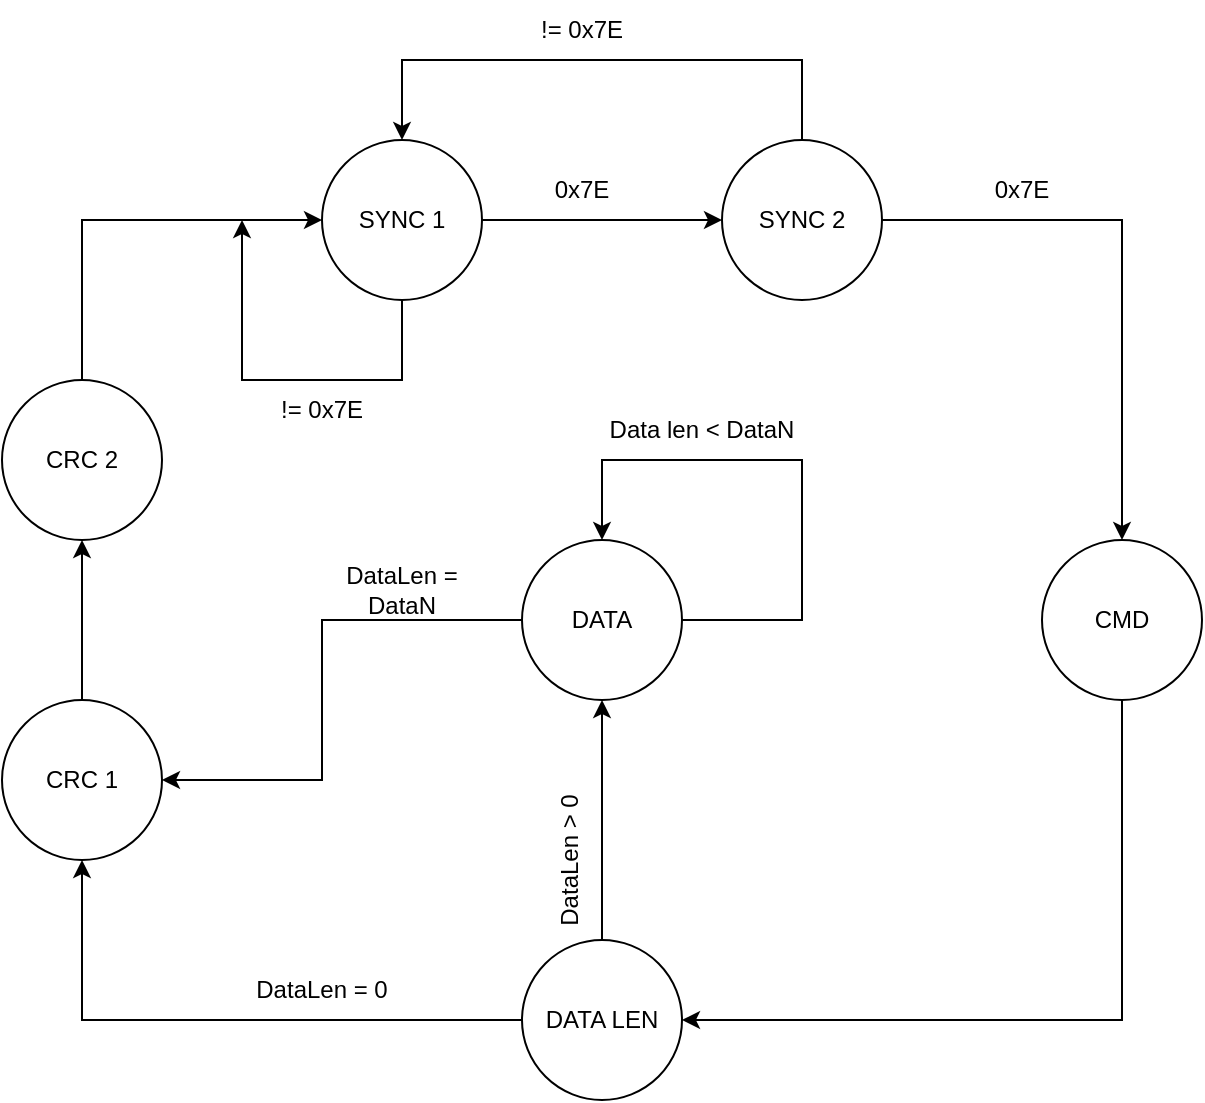 <mxfile version="25.0.1">
  <diagram name="Page-1" id="L6gcFaQSz6qqalyhO6I1">
    <mxGraphModel dx="850" dy="627" grid="0" gridSize="10" guides="1" tooltips="1" connect="1" arrows="1" fold="1" page="1" pageScale="1" pageWidth="827" pageHeight="1169" math="0" shadow="0">
      <root>
        <mxCell id="0" />
        <mxCell id="1" parent="0" />
        <mxCell id="jgJzkIfAmmg5Dk7KZ_Ac-51" style="edgeStyle=orthogonalEdgeStyle;rounded=0;orthogonalLoop=1;jettySize=auto;html=1;exitX=1;exitY=0.5;exitDx=0;exitDy=0;entryX=0;entryY=0.5;entryDx=0;entryDy=0;" edge="1" parent="1" source="jgJzkIfAmmg5Dk7KZ_Ac-21" target="jgJzkIfAmmg5Dk7KZ_Ac-22">
          <mxGeometry relative="1" as="geometry" />
        </mxCell>
        <mxCell id="jgJzkIfAmmg5Dk7KZ_Ac-67" style="edgeStyle=orthogonalEdgeStyle;rounded=0;orthogonalLoop=1;jettySize=auto;html=1;exitX=0.5;exitY=1;exitDx=0;exitDy=0;" edge="1" parent="1" source="jgJzkIfAmmg5Dk7KZ_Ac-21">
          <mxGeometry relative="1" as="geometry">
            <mxPoint x="200" y="200" as="targetPoint" />
            <Array as="points">
              <mxPoint x="280" y="280" />
              <mxPoint x="200" y="280" />
            </Array>
          </mxGeometry>
        </mxCell>
        <mxCell id="jgJzkIfAmmg5Dk7KZ_Ac-21" value="SYNC 1" style="ellipse;whiteSpace=wrap;html=1;aspect=fixed;" vertex="1" parent="1">
          <mxGeometry x="240" y="160" width="80" height="80" as="geometry" />
        </mxCell>
        <mxCell id="jgJzkIfAmmg5Dk7KZ_Ac-29" style="edgeStyle=orthogonalEdgeStyle;rounded=0;orthogonalLoop=1;jettySize=auto;html=1;exitX=1;exitY=0.5;exitDx=0;exitDy=0;entryX=0.5;entryY=0;entryDx=0;entryDy=0;" edge="1" parent="1" source="jgJzkIfAmmg5Dk7KZ_Ac-22" target="jgJzkIfAmmg5Dk7KZ_Ac-23">
          <mxGeometry relative="1" as="geometry" />
        </mxCell>
        <mxCell id="jgJzkIfAmmg5Dk7KZ_Ac-58" style="edgeStyle=orthogonalEdgeStyle;rounded=0;orthogonalLoop=1;jettySize=auto;html=1;exitX=0.5;exitY=0;exitDx=0;exitDy=0;entryX=0.5;entryY=0;entryDx=0;entryDy=0;" edge="1" parent="1" source="jgJzkIfAmmg5Dk7KZ_Ac-22" target="jgJzkIfAmmg5Dk7KZ_Ac-21">
          <mxGeometry relative="1" as="geometry">
            <Array as="points">
              <mxPoint x="480" y="120" />
              <mxPoint x="280" y="120" />
            </Array>
          </mxGeometry>
        </mxCell>
        <mxCell id="jgJzkIfAmmg5Dk7KZ_Ac-22" value="SYNC 2" style="ellipse;whiteSpace=wrap;html=1;aspect=fixed;" vertex="1" parent="1">
          <mxGeometry x="440" y="160" width="80" height="80" as="geometry" />
        </mxCell>
        <mxCell id="jgJzkIfAmmg5Dk7KZ_Ac-50" style="edgeStyle=orthogonalEdgeStyle;rounded=0;orthogonalLoop=1;jettySize=auto;html=1;exitX=0.5;exitY=1;exitDx=0;exitDy=0;entryX=1;entryY=0.5;entryDx=0;entryDy=0;" edge="1" parent="1" source="jgJzkIfAmmg5Dk7KZ_Ac-23" target="jgJzkIfAmmg5Dk7KZ_Ac-27">
          <mxGeometry relative="1" as="geometry" />
        </mxCell>
        <mxCell id="jgJzkIfAmmg5Dk7KZ_Ac-23" value="CMD" style="ellipse;whiteSpace=wrap;html=1;aspect=fixed;" vertex="1" parent="1">
          <mxGeometry x="600" y="360" width="80" height="80" as="geometry" />
        </mxCell>
        <mxCell id="jgJzkIfAmmg5Dk7KZ_Ac-57" style="edgeStyle=orthogonalEdgeStyle;rounded=0;orthogonalLoop=1;jettySize=auto;html=1;exitX=0;exitY=0.5;exitDx=0;exitDy=0;entryX=1;entryY=0.5;entryDx=0;entryDy=0;" edge="1" parent="1" source="jgJzkIfAmmg5Dk7KZ_Ac-24" target="jgJzkIfAmmg5Dk7KZ_Ac-25">
          <mxGeometry relative="1" as="geometry">
            <Array as="points">
              <mxPoint x="240" y="400" />
              <mxPoint x="240" y="480" />
            </Array>
          </mxGeometry>
        </mxCell>
        <mxCell id="jgJzkIfAmmg5Dk7KZ_Ac-24" value="DATA" style="ellipse;whiteSpace=wrap;html=1;aspect=fixed;" vertex="1" parent="1">
          <mxGeometry x="340" y="360" width="80" height="80" as="geometry" />
        </mxCell>
        <mxCell id="jgJzkIfAmmg5Dk7KZ_Ac-33" style="edgeStyle=orthogonalEdgeStyle;rounded=0;orthogonalLoop=1;jettySize=auto;html=1;exitX=0.5;exitY=0;exitDx=0;exitDy=0;entryX=0.5;entryY=1;entryDx=0;entryDy=0;" edge="1" parent="1" source="jgJzkIfAmmg5Dk7KZ_Ac-25" target="jgJzkIfAmmg5Dk7KZ_Ac-26">
          <mxGeometry relative="1" as="geometry" />
        </mxCell>
        <mxCell id="jgJzkIfAmmg5Dk7KZ_Ac-25" value="CRC 1" style="ellipse;whiteSpace=wrap;html=1;aspect=fixed;" vertex="1" parent="1">
          <mxGeometry x="80" y="440" width="80" height="80" as="geometry" />
        </mxCell>
        <mxCell id="jgJzkIfAmmg5Dk7KZ_Ac-54" style="edgeStyle=orthogonalEdgeStyle;rounded=0;orthogonalLoop=1;jettySize=auto;html=1;exitX=0.5;exitY=0;exitDx=0;exitDy=0;entryX=0;entryY=0.5;entryDx=0;entryDy=0;" edge="1" parent="1" source="jgJzkIfAmmg5Dk7KZ_Ac-26" target="jgJzkIfAmmg5Dk7KZ_Ac-21">
          <mxGeometry relative="1" as="geometry" />
        </mxCell>
        <mxCell id="jgJzkIfAmmg5Dk7KZ_Ac-26" value="CRC 2" style="ellipse;whiteSpace=wrap;html=1;aspect=fixed;" vertex="1" parent="1">
          <mxGeometry x="80" y="280" width="80" height="80" as="geometry" />
        </mxCell>
        <mxCell id="jgJzkIfAmmg5Dk7KZ_Ac-55" style="edgeStyle=orthogonalEdgeStyle;rounded=0;orthogonalLoop=1;jettySize=auto;html=1;exitX=0;exitY=0.5;exitDx=0;exitDy=0;entryX=0.5;entryY=1;entryDx=0;entryDy=0;" edge="1" parent="1" source="jgJzkIfAmmg5Dk7KZ_Ac-27" target="jgJzkIfAmmg5Dk7KZ_Ac-25">
          <mxGeometry relative="1" as="geometry" />
        </mxCell>
        <mxCell id="jgJzkIfAmmg5Dk7KZ_Ac-56" style="edgeStyle=orthogonalEdgeStyle;rounded=0;orthogonalLoop=1;jettySize=auto;html=1;exitX=0.5;exitY=0;exitDx=0;exitDy=0;entryX=0.5;entryY=1;entryDx=0;entryDy=0;" edge="1" parent="1" source="jgJzkIfAmmg5Dk7KZ_Ac-27" target="jgJzkIfAmmg5Dk7KZ_Ac-24">
          <mxGeometry relative="1" as="geometry" />
        </mxCell>
        <mxCell id="jgJzkIfAmmg5Dk7KZ_Ac-27" value="DATA LEN" style="ellipse;whiteSpace=wrap;html=1;aspect=fixed;" vertex="1" parent="1">
          <mxGeometry x="340" y="560" width="80" height="80" as="geometry" />
        </mxCell>
        <mxCell id="jgJzkIfAmmg5Dk7KZ_Ac-59" value="0x7E" style="text;html=1;align=center;verticalAlign=middle;whiteSpace=wrap;rounded=0;" vertex="1" parent="1">
          <mxGeometry x="340" y="170" width="60" height="30" as="geometry" />
        </mxCell>
        <mxCell id="jgJzkIfAmmg5Dk7KZ_Ac-60" value="0x7E" style="text;html=1;align=center;verticalAlign=middle;whiteSpace=wrap;rounded=0;" vertex="1" parent="1">
          <mxGeometry x="560" y="170" width="60" height="30" as="geometry" />
        </mxCell>
        <mxCell id="jgJzkIfAmmg5Dk7KZ_Ac-61" value="DataLen = 0" style="text;html=1;align=center;verticalAlign=middle;whiteSpace=wrap;rounded=0;" vertex="1" parent="1">
          <mxGeometry x="160" y="570" width="160" height="30" as="geometry" />
        </mxCell>
        <mxCell id="jgJzkIfAmmg5Dk7KZ_Ac-62" style="edgeStyle=orthogonalEdgeStyle;rounded=0;orthogonalLoop=1;jettySize=auto;html=1;exitX=1;exitY=0.5;exitDx=0;exitDy=0;entryX=0.5;entryY=0;entryDx=0;entryDy=0;" edge="1" parent="1" source="jgJzkIfAmmg5Dk7KZ_Ac-24" target="jgJzkIfAmmg5Dk7KZ_Ac-24">
          <mxGeometry relative="1" as="geometry">
            <Array as="points">
              <mxPoint x="480" y="400" />
              <mxPoint x="480" y="320" />
              <mxPoint x="380" y="320" />
            </Array>
          </mxGeometry>
        </mxCell>
        <mxCell id="jgJzkIfAmmg5Dk7KZ_Ac-63" value="Data len &amp;lt; DataN" style="text;html=1;align=center;verticalAlign=middle;whiteSpace=wrap;rounded=0;" vertex="1" parent="1">
          <mxGeometry x="380" y="290" width="100" height="30" as="geometry" />
        </mxCell>
        <mxCell id="jgJzkIfAmmg5Dk7KZ_Ac-64" value="DataLen = DataN" style="text;html=1;align=center;verticalAlign=middle;whiteSpace=wrap;rounded=0;" vertex="1" parent="1">
          <mxGeometry x="240" y="370" width="80" height="30" as="geometry" />
        </mxCell>
        <mxCell id="jgJzkIfAmmg5Dk7KZ_Ac-65" value="!= 0x7E" style="text;html=1;align=center;verticalAlign=middle;whiteSpace=wrap;rounded=0;" vertex="1" parent="1">
          <mxGeometry x="340" y="90" width="60" height="30" as="geometry" />
        </mxCell>
        <mxCell id="jgJzkIfAmmg5Dk7KZ_Ac-68" value="!= 0x7E" style="text;html=1;align=center;verticalAlign=middle;whiteSpace=wrap;rounded=0;" vertex="1" parent="1">
          <mxGeometry x="210" y="280" width="60" height="30" as="geometry" />
        </mxCell>
        <mxCell id="jgJzkIfAmmg5Dk7KZ_Ac-69" value="DataLen &amp;gt; 0" style="text;html=1;align=center;verticalAlign=middle;whiteSpace=wrap;rounded=0;rotation=-90;" vertex="1" parent="1">
          <mxGeometry x="325" y="505" width="78" height="30" as="geometry" />
        </mxCell>
      </root>
    </mxGraphModel>
  </diagram>
</mxfile>
